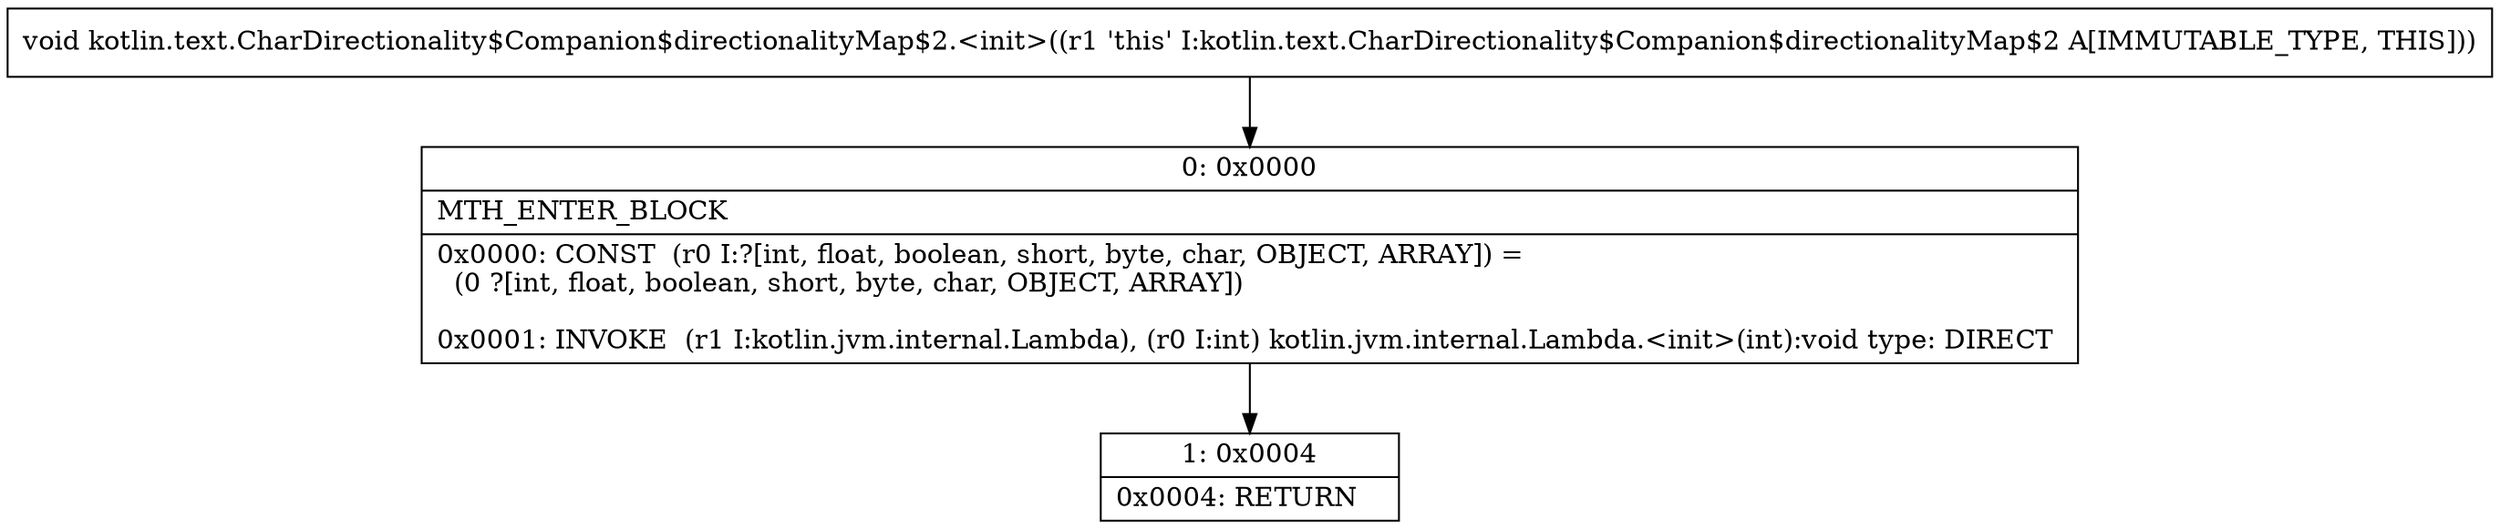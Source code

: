 digraph "CFG forkotlin.text.CharDirectionality$Companion$directionalityMap$2.\<init\>()V" {
Node_0 [shape=record,label="{0\:\ 0x0000|MTH_ENTER_BLOCK\l|0x0000: CONST  (r0 I:?[int, float, boolean, short, byte, char, OBJECT, ARRAY]) = \l  (0 ?[int, float, boolean, short, byte, char, OBJECT, ARRAY])\l \l0x0001: INVOKE  (r1 I:kotlin.jvm.internal.Lambda), (r0 I:int) kotlin.jvm.internal.Lambda.\<init\>(int):void type: DIRECT \l}"];
Node_1 [shape=record,label="{1\:\ 0x0004|0x0004: RETURN   \l}"];
MethodNode[shape=record,label="{void kotlin.text.CharDirectionality$Companion$directionalityMap$2.\<init\>((r1 'this' I:kotlin.text.CharDirectionality$Companion$directionalityMap$2 A[IMMUTABLE_TYPE, THIS])) }"];
MethodNode -> Node_0;
Node_0 -> Node_1;
}

